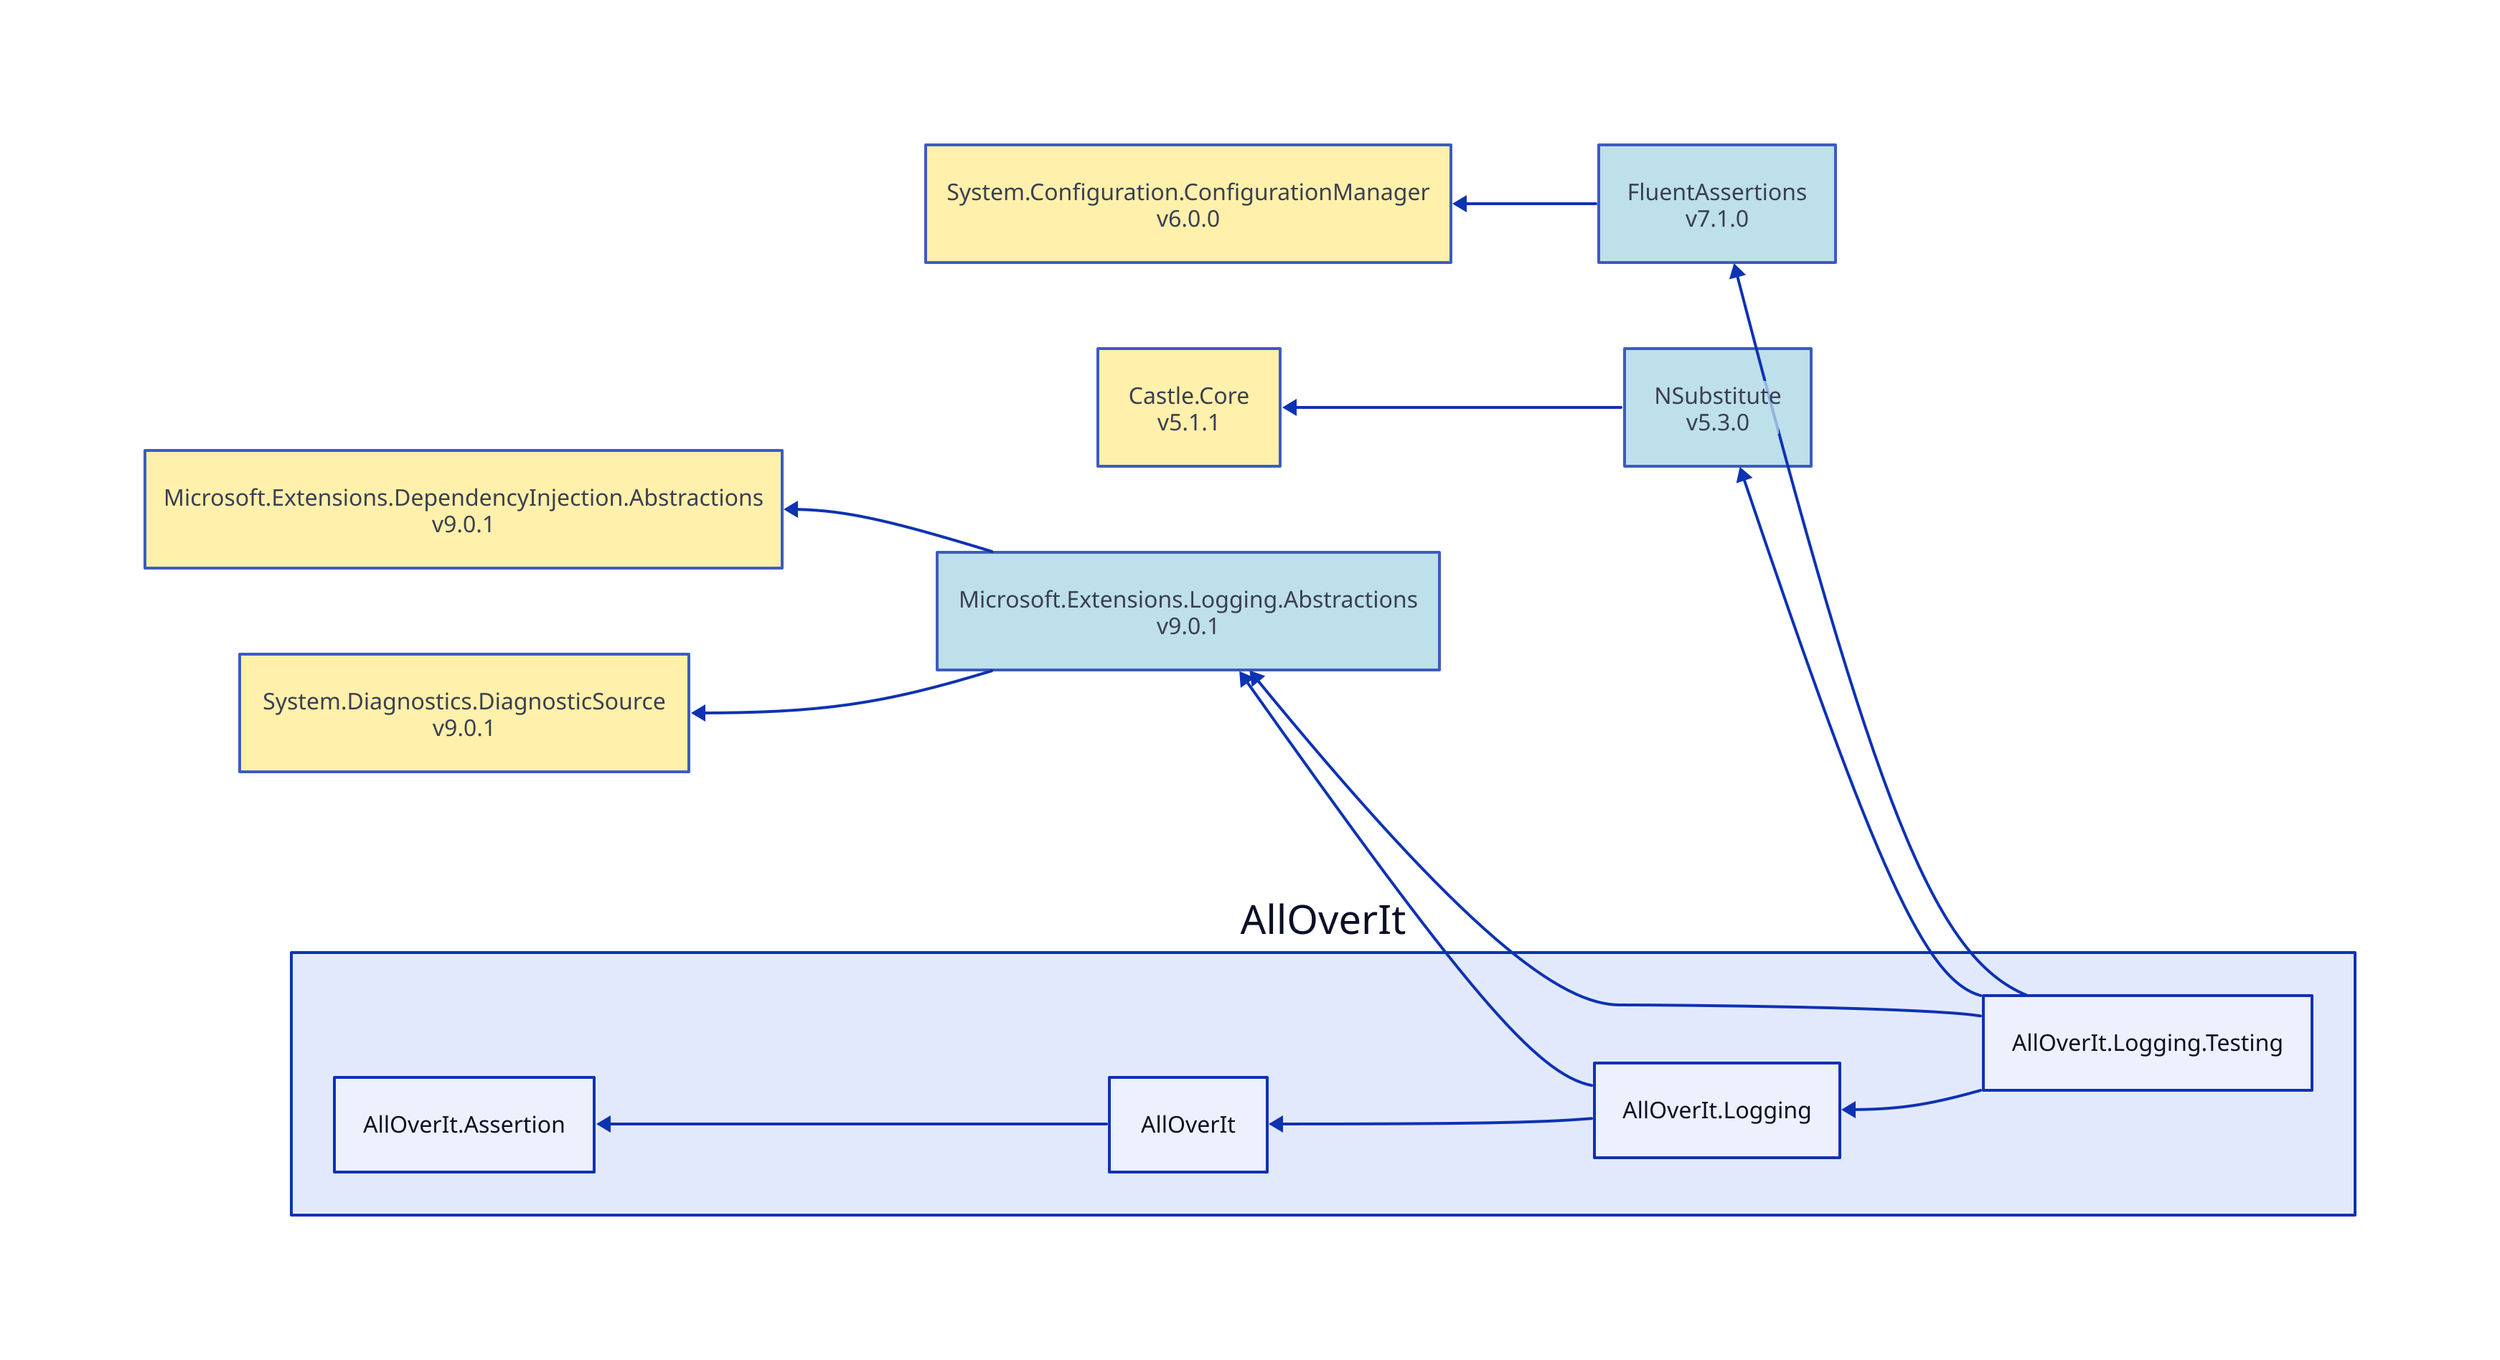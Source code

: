 direction: left

aoi: AllOverIt
aoi.alloverit-logging-testing: AllOverIt.Logging.Testing
fluentassertions_7-1-0: FluentAssertions\nv7.1.0
fluentassertions_7-1-0.style.fill: "#ADD8E6"
fluentassertions_7-1-0.style.opacity: 0.8
system-configuration-configurationmanager_6-0-0: System.Configuration.ConfigurationManager\nv6.0.0
system-configuration-configurationmanager_6-0-0.style.fill: "#FFEC96"
system-configuration-configurationmanager_6-0-0.style.opacity: 0.8
system-configuration-configurationmanager_6-0-0 <- fluentassertions_7-1-0
fluentassertions_7-1-0 <- aoi.alloverit-logging-testing
nsubstitute_5-3-0: NSubstitute\nv5.3.0
nsubstitute_5-3-0.style.fill: "#ADD8E6"
nsubstitute_5-3-0.style.opacity: 0.8
castle-core_5-1-1: Castle.Core\nv5.1.1
castle-core_5-1-1.style.fill: "#FFEC96"
castle-core_5-1-1.style.opacity: 0.8
castle-core_5-1-1 <- nsubstitute_5-3-0
nsubstitute_5-3-0 <- aoi.alloverit-logging-testing
microsoft-extensions-logging-abstractions_9-0-1: Microsoft.Extensions.Logging.Abstractions\nv9.0.1
microsoft-extensions-logging-abstractions_9-0-1.style.fill: "#ADD8E6"
microsoft-extensions-logging-abstractions_9-0-1.style.opacity: 0.8
microsoft-extensions-dependencyinjection-abstractions_9-0-1: Microsoft.Extensions.DependencyInjection.Abstractions\nv9.0.1
microsoft-extensions-dependencyinjection-abstractions_9-0-1.style.fill: "#FFEC96"
microsoft-extensions-dependencyinjection-abstractions_9-0-1.style.opacity: 0.8
microsoft-extensions-dependencyinjection-abstractions_9-0-1 <- microsoft-extensions-logging-abstractions_9-0-1
system-diagnostics-diagnosticsource_9-0-1: System.Diagnostics.DiagnosticSource\nv9.0.1
system-diagnostics-diagnosticsource_9-0-1.style.fill: "#FFEC96"
system-diagnostics-diagnosticsource_9-0-1.style.opacity: 0.8
system-diagnostics-diagnosticsource_9-0-1 <- microsoft-extensions-logging-abstractions_9-0-1
microsoft-extensions-logging-abstractions_9-0-1 <- aoi.alloverit-logging-testing
aoi.alloverit-logging: AllOverIt.Logging
microsoft-extensions-logging-abstractions_9-0-1 <- aoi.alloverit-logging
aoi.alloverit: AllOverIt
aoi.alloverit-assertion: AllOverIt.Assertion
aoi.alloverit-assertion <- aoi.alloverit
aoi.alloverit <- aoi.alloverit-logging
aoi.alloverit-logging <- aoi.alloverit-logging-testing

